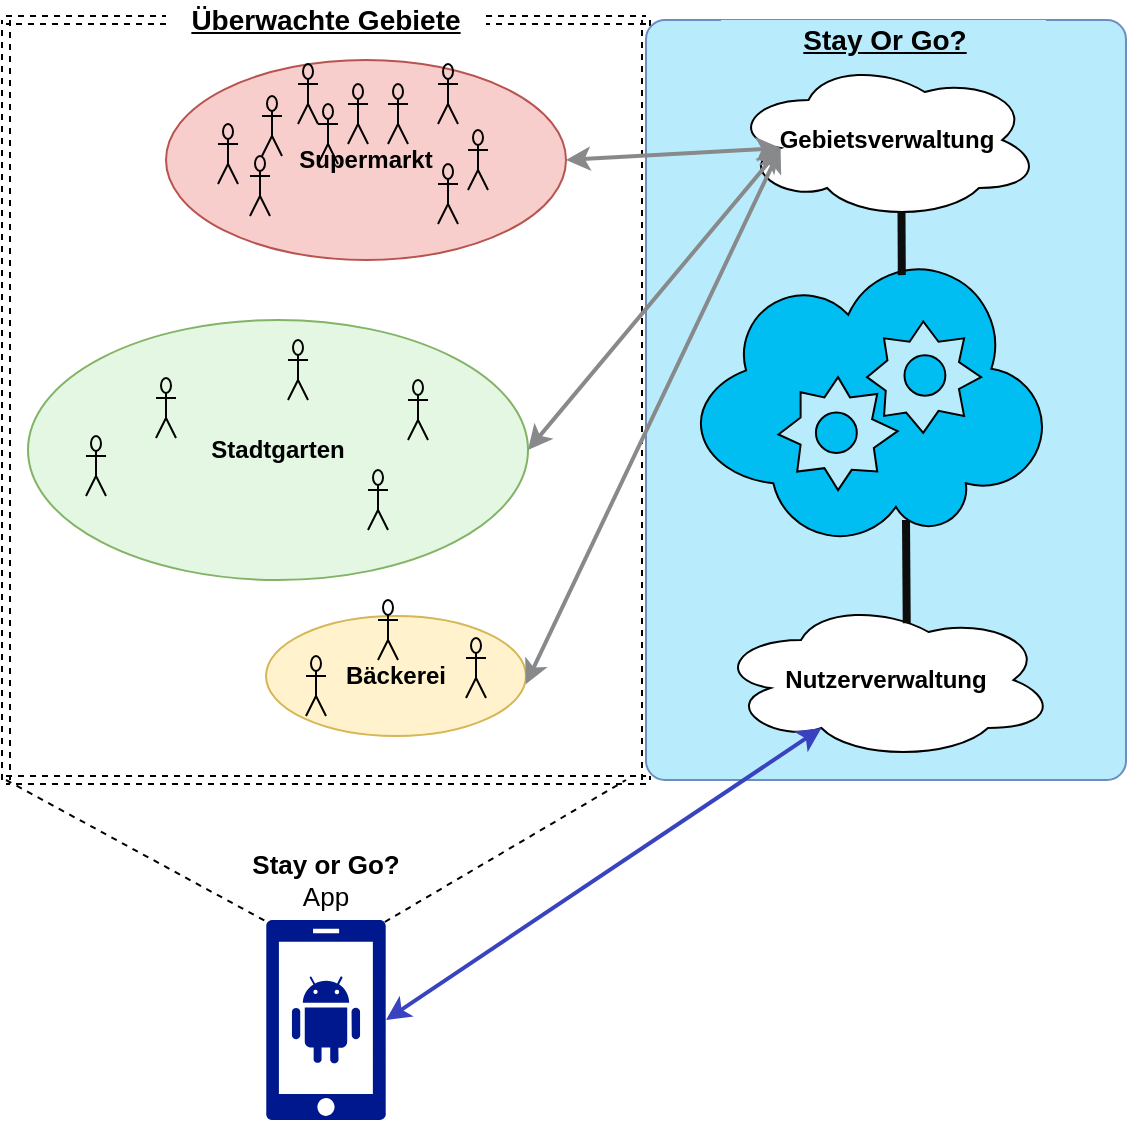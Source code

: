 <mxfile version="12.8.8" type="github">
  <diagram id="TmXbN3po548GBnlmAwbr" name="Page-1">
    <mxGraphModel dx="1503" dy="779" grid="1" gridSize="10" guides="1" tooltips="1" connect="1" arrows="1" fold="1" page="1" pageScale="1" pageWidth="850" pageHeight="1100" math="0" shadow="0">
      <root>
        <mxCell id="0" />
        <mxCell id="1" parent="0" />
        <mxCell id="7OuSPlXaUR59k3nLAixx-25" value="" style="group" vertex="1" connectable="0" parent="1">
          <mxGeometry x="90" y="450" width="130" height="68" as="geometry" />
        </mxCell>
        <mxCell id="7OuSPlXaUR59k3nLAixx-2" value="&lt;b&gt;Bäckerei&lt;/b&gt;" style="ellipse;whiteSpace=wrap;html=1;strokeColor=#d6b656;fillColor=#fff2cc;" vertex="1" parent="7OuSPlXaUR59k3nLAixx-25">
          <mxGeometry y="8" width="130" height="60" as="geometry" />
        </mxCell>
        <mxCell id="7OuSPlXaUR59k3nLAixx-3" value="" style="shape=umlActor;verticalLabelPosition=bottom;labelBackgroundColor=#ffffff;verticalAlign=top;html=1;outlineConnect=0;strokeColor=#000000;fillColor=none;" vertex="1" parent="7OuSPlXaUR59k3nLAixx-25">
          <mxGeometry x="20" y="28" width="10" height="30" as="geometry" />
        </mxCell>
        <mxCell id="7OuSPlXaUR59k3nLAixx-5" value="" style="shape=umlActor;verticalLabelPosition=bottom;labelBackgroundColor=#ffffff;verticalAlign=top;html=1;outlineConnect=0;strokeColor=#000000;fillColor=none;" vertex="1" parent="7OuSPlXaUR59k3nLAixx-25">
          <mxGeometry x="56" width="10" height="30" as="geometry" />
        </mxCell>
        <mxCell id="7OuSPlXaUR59k3nLAixx-6" value="" style="shape=umlActor;verticalLabelPosition=bottom;labelBackgroundColor=#ffffff;verticalAlign=top;html=1;outlineConnect=0;strokeColor=#000000;fillColor=none;" vertex="1" parent="7OuSPlXaUR59k3nLAixx-25">
          <mxGeometry x="100" y="19" width="10" height="30" as="geometry" />
        </mxCell>
        <mxCell id="7OuSPlXaUR59k3nLAixx-24" value="" style="group" vertex="1" connectable="0" parent="1">
          <mxGeometry x="-29" y="310" width="250" height="130" as="geometry" />
        </mxCell>
        <mxCell id="7OuSPlXaUR59k3nLAixx-20" value="&lt;b&gt;Stadtgarten&lt;/b&gt;" style="ellipse;whiteSpace=wrap;html=1;strokeColor=#82b366;fillColor=#E3F7E2;" vertex="1" parent="7OuSPlXaUR59k3nLAixx-24">
          <mxGeometry width="250" height="130" as="geometry" />
        </mxCell>
        <mxCell id="7OuSPlXaUR59k3nLAixx-21" value="" style="shape=umlActor;verticalLabelPosition=bottom;labelBackgroundColor=#ffffff;verticalAlign=top;html=1;outlineConnect=0;strokeColor=#000000;fillColor=none;" vertex="1" parent="7OuSPlXaUR59k3nLAixx-24">
          <mxGeometry x="64" y="29" width="10" height="30" as="geometry" />
        </mxCell>
        <mxCell id="7OuSPlXaUR59k3nLAixx-22" value="" style="shape=umlActor;verticalLabelPosition=bottom;labelBackgroundColor=#ffffff;verticalAlign=top;html=1;outlineConnect=0;strokeColor=#000000;fillColor=none;" vertex="1" parent="7OuSPlXaUR59k3nLAixx-24">
          <mxGeometry x="190" y="30" width="10" height="30" as="geometry" />
        </mxCell>
        <mxCell id="7OuSPlXaUR59k3nLAixx-23" value="" style="shape=umlActor;verticalLabelPosition=bottom;labelBackgroundColor=#ffffff;verticalAlign=top;html=1;outlineConnect=0;strokeColor=#000000;fillColor=none;" vertex="1" parent="7OuSPlXaUR59k3nLAixx-24">
          <mxGeometry x="29" y="58" width="10" height="30" as="geometry" />
        </mxCell>
        <mxCell id="7OuSPlXaUR59k3nLAixx-4" value="" style="shape=umlActor;verticalLabelPosition=bottom;labelBackgroundColor=#ffffff;verticalAlign=top;html=1;outlineConnect=0;strokeColor=#000000;fillColor=none;" vertex="1" parent="7OuSPlXaUR59k3nLAixx-24">
          <mxGeometry x="170" y="75" width="10" height="30" as="geometry" />
        </mxCell>
        <mxCell id="7OuSPlXaUR59k3nLAixx-27" value="" style="shape=umlActor;verticalLabelPosition=bottom;labelBackgroundColor=#ffffff;verticalAlign=top;html=1;outlineConnect=0;strokeColor=#000000;fillColor=none;" vertex="1" parent="7OuSPlXaUR59k3nLAixx-24">
          <mxGeometry x="130" y="10" width="10" height="30" as="geometry" />
        </mxCell>
        <mxCell id="7OuSPlXaUR59k3nLAixx-28" value="" style="group" vertex="1" connectable="0" parent="1">
          <mxGeometry x="40" y="180" width="200" height="100" as="geometry" />
        </mxCell>
        <mxCell id="7OuSPlXaUR59k3nLAixx-8" value="&lt;b&gt;Supermarkt&lt;/b&gt;" style="ellipse;whiteSpace=wrap;html=1;strokeColor=#b85450;fillColor=#f8cecc;" vertex="1" parent="7OuSPlXaUR59k3nLAixx-28">
          <mxGeometry width="200" height="100" as="geometry" />
        </mxCell>
        <mxCell id="7OuSPlXaUR59k3nLAixx-9" value="" style="shape=umlActor;verticalLabelPosition=bottom;labelBackgroundColor=#ffffff;verticalAlign=top;html=1;outlineConnect=0;strokeColor=#000000;fillColor=none;" vertex="1" parent="7OuSPlXaUR59k3nLAixx-28">
          <mxGeometry x="26" y="32" width="10" height="30" as="geometry" />
        </mxCell>
        <mxCell id="7OuSPlXaUR59k3nLAixx-10" value="" style="shape=umlActor;verticalLabelPosition=bottom;labelBackgroundColor=#ffffff;verticalAlign=top;html=1;outlineConnect=0;strokeColor=#000000;fillColor=none;" vertex="1" parent="7OuSPlXaUR59k3nLAixx-28">
          <mxGeometry x="42" y="48" width="10" height="30" as="geometry" />
        </mxCell>
        <mxCell id="7OuSPlXaUR59k3nLAixx-11" value="" style="shape=umlActor;verticalLabelPosition=bottom;labelBackgroundColor=#ffffff;verticalAlign=top;html=1;outlineConnect=0;strokeColor=#000000;fillColor=none;" vertex="1" parent="7OuSPlXaUR59k3nLAixx-28">
          <mxGeometry x="66" y="2" width="10" height="30" as="geometry" />
        </mxCell>
        <mxCell id="7OuSPlXaUR59k3nLAixx-12" value="" style="shape=umlActor;verticalLabelPosition=bottom;labelBackgroundColor=#ffffff;verticalAlign=top;html=1;outlineConnect=0;strokeColor=#000000;fillColor=none;" vertex="1" parent="7OuSPlXaUR59k3nLAixx-28">
          <mxGeometry x="48" y="18" width="10" height="30" as="geometry" />
        </mxCell>
        <mxCell id="7OuSPlXaUR59k3nLAixx-13" value="" style="shape=umlActor;verticalLabelPosition=bottom;labelBackgroundColor=#ffffff;verticalAlign=top;html=1;outlineConnect=0;strokeColor=#000000;fillColor=none;" vertex="1" parent="7OuSPlXaUR59k3nLAixx-28">
          <mxGeometry x="91" y="12" width="10" height="30" as="geometry" />
        </mxCell>
        <mxCell id="7OuSPlXaUR59k3nLAixx-14" value="" style="shape=umlActor;verticalLabelPosition=bottom;labelBackgroundColor=#ffffff;verticalAlign=top;html=1;outlineConnect=0;strokeColor=#000000;fillColor=none;" vertex="1" parent="7OuSPlXaUR59k3nLAixx-28">
          <mxGeometry x="151" y="35" width="10" height="30" as="geometry" />
        </mxCell>
        <mxCell id="7OuSPlXaUR59k3nLAixx-15" value="" style="shape=umlActor;verticalLabelPosition=bottom;labelBackgroundColor=#ffffff;verticalAlign=top;html=1;outlineConnect=0;strokeColor=#000000;fillColor=none;" vertex="1" parent="7OuSPlXaUR59k3nLAixx-28">
          <mxGeometry x="136" y="2" width="10" height="30" as="geometry" />
        </mxCell>
        <mxCell id="7OuSPlXaUR59k3nLAixx-16" value="" style="shape=umlActor;verticalLabelPosition=bottom;labelBackgroundColor=#ffffff;verticalAlign=top;html=1;outlineConnect=0;strokeColor=#000000;fillColor=none;" vertex="1" parent="7OuSPlXaUR59k3nLAixx-28">
          <mxGeometry x="136" y="52" width="10" height="30" as="geometry" />
        </mxCell>
        <mxCell id="7OuSPlXaUR59k3nLAixx-17" value="" style="shape=umlActor;verticalLabelPosition=bottom;labelBackgroundColor=#ffffff;verticalAlign=top;html=1;outlineConnect=0;strokeColor=#000000;fillColor=none;" vertex="1" parent="7OuSPlXaUR59k3nLAixx-28">
          <mxGeometry x="76" y="22" width="10" height="30" as="geometry" />
        </mxCell>
        <mxCell id="7OuSPlXaUR59k3nLAixx-18" value="" style="shape=umlActor;verticalLabelPosition=bottom;labelBackgroundColor=#ffffff;verticalAlign=top;html=1;outlineConnect=0;strokeColor=#000000;fillColor=none;" vertex="1" parent="7OuSPlXaUR59k3nLAixx-28">
          <mxGeometry x="111" y="12" width="10" height="30" as="geometry" />
        </mxCell>
        <mxCell id="7OuSPlXaUR59k3nLAixx-30" value="" style="shape=link;html=1;dashed=1;" edge="1" parent="1">
          <mxGeometry width="50" height="50" relative="1" as="geometry">
            <mxPoint x="-40" y="540" as="sourcePoint" />
            <mxPoint x="-40" y="160" as="targetPoint" />
          </mxGeometry>
        </mxCell>
        <mxCell id="7OuSPlXaUR59k3nLAixx-37" value="" style="shape=link;html=1;dashed=1;" edge="1" parent="1">
          <mxGeometry width="50" height="50" relative="1" as="geometry">
            <mxPoint x="280" y="540" as="sourcePoint" />
            <mxPoint x="280" y="160" as="targetPoint" />
          </mxGeometry>
        </mxCell>
        <mxCell id="7OuSPlXaUR59k3nLAixx-39" value="" style="endArrow=none;dashed=1;html=1;entryX=0.01;entryY=0.01;entryDx=0;entryDy=0;entryPerimeter=0;" edge="1" parent="1" target="7OuSPlXaUR59k3nLAixx-29">
          <mxGeometry width="50" height="50" relative="1" as="geometry">
            <mxPoint x="-40" y="540" as="sourcePoint" />
            <mxPoint x="120" y="400" as="targetPoint" />
          </mxGeometry>
        </mxCell>
        <mxCell id="7OuSPlXaUR59k3nLAixx-40" value="" style="endArrow=none;dashed=1;html=1;exitX=0.99;exitY=0.01;exitDx=0;exitDy=0;exitPerimeter=0;" edge="1" parent="1" source="7OuSPlXaUR59k3nLAixx-29">
          <mxGeometry width="50" height="50" relative="1" as="geometry">
            <mxPoint x="70" y="450" as="sourcePoint" />
            <mxPoint x="270" y="540" as="targetPoint" />
          </mxGeometry>
        </mxCell>
        <mxCell id="7OuSPlXaUR59k3nLAixx-29" value="" style="aspect=fixed;pointerEvents=1;shadow=0;dashed=0;html=1;strokeColor=none;labelPosition=center;verticalLabelPosition=bottom;verticalAlign=top;align=center;fillColor=#00188D;shape=mxgraph.mscae.enterprise.android_phone" vertex="1" parent="1">
          <mxGeometry x="90" y="610" width="60" height="100" as="geometry" />
        </mxCell>
        <mxCell id="7OuSPlXaUR59k3nLAixx-31" value="&lt;font style=&quot;font-size: 13px&quot;&gt;&lt;b&gt;Stay or Go? &lt;/b&gt;App&lt;/font&gt;" style="text;html=1;strokeColor=none;fillColor=none;align=center;verticalAlign=middle;whiteSpace=wrap;rounded=0;" vertex="1" parent="1">
          <mxGeometry x="80" y="580" width="80" height="20" as="geometry" />
        </mxCell>
        <mxCell id="7OuSPlXaUR59k3nLAixx-41" value="" style="shape=link;html=1;dashed=1;" edge="1" parent="1">
          <mxGeometry width="50" height="50" relative="1" as="geometry">
            <mxPoint x="280" y="540" as="sourcePoint" />
            <mxPoint x="-40" y="540" as="targetPoint" />
          </mxGeometry>
        </mxCell>
        <mxCell id="7OuSPlXaUR59k3nLAixx-42" value="" style="shape=link;html=1;dashed=1;" edge="1" parent="1" source="7OuSPlXaUR59k3nLAixx-38">
          <mxGeometry width="50" height="50" relative="1" as="geometry">
            <mxPoint x="280" y="160" as="sourcePoint" />
            <mxPoint x="-40" y="160" as="targetPoint" />
          </mxGeometry>
        </mxCell>
        <mxCell id="7OuSPlXaUR59k3nLAixx-44" value="" style="rounded=1;whiteSpace=wrap;html=1;arcSize=4;fillColor=#B8ECFC;strokeColor=#6c8ebf;" vertex="1" parent="1">
          <mxGeometry x="280" y="160" width="240" height="380" as="geometry" />
        </mxCell>
        <mxCell id="7OuSPlXaUR59k3nLAixx-38" value="&lt;b&gt;&lt;u&gt;&lt;font style=&quot;font-size: 14px&quot;&gt;Überwachte Gebiete&lt;/font&gt;&lt;/u&gt;&lt;/b&gt;" style="text;html=1;strokeColor=none;fillColor=none;align=center;verticalAlign=middle;whiteSpace=wrap;rounded=0;" vertex="1" parent="1">
          <mxGeometry x="40" y="150" width="160" height="20" as="geometry" />
        </mxCell>
        <mxCell id="7OuSPlXaUR59k3nLAixx-45" value="" style="shape=link;html=1;dashed=1;" edge="1" parent="1" target="7OuSPlXaUR59k3nLAixx-38">
          <mxGeometry width="50" height="50" relative="1" as="geometry">
            <mxPoint x="280" y="160" as="sourcePoint" />
            <mxPoint x="-40" y="160" as="targetPoint" />
          </mxGeometry>
        </mxCell>
        <mxCell id="7OuSPlXaUR59k3nLAixx-46" value="&lt;span style=&quot;font-size: 14px&quot;&gt;&lt;b&gt;&lt;u&gt;Stay Or Go?&lt;br&gt;&lt;/u&gt;&lt;/b&gt;&lt;/span&gt;" style="text;html=1;strokeColor=none;fillColor=#B8ECFC;align=center;verticalAlign=middle;whiteSpace=wrap;rounded=0;" vertex="1" parent="1">
          <mxGeometry x="317.5" y="160" width="162.5" height="20" as="geometry" />
        </mxCell>
        <mxCell id="7OuSPlXaUR59k3nLAixx-47" value="&lt;b&gt;Nutzerverwaltung&lt;/b&gt;" style="ellipse;shape=cloud;whiteSpace=wrap;html=1;fillColor=#ffffff;" vertex="1" parent="1">
          <mxGeometry x="315" y="450" width="170" height="80" as="geometry" />
        </mxCell>
        <mxCell id="7OuSPlXaUR59k3nLAixx-48" value="" style="endArrow=classic;startArrow=classic;html=1;entryX=0.31;entryY=0.8;entryDx=0;entryDy=0;entryPerimeter=0;exitX=1;exitY=0.5;exitDx=0;exitDy=0;exitPerimeter=0;fillColor=#dae8fc;strokeColor=#3942BF;strokeWidth=2;" edge="1" parent="1" source="7OuSPlXaUR59k3nLAixx-29" target="7OuSPlXaUR59k3nLAixx-47">
          <mxGeometry width="50" height="50" relative="1" as="geometry">
            <mxPoint x="280" y="410" as="sourcePoint" />
            <mxPoint x="330" y="360" as="targetPoint" />
          </mxGeometry>
        </mxCell>
        <mxCell id="7OuSPlXaUR59k3nLAixx-49" value="&lt;b&gt;Gebietsverwaltung&lt;/b&gt;" style="ellipse;shape=cloud;whiteSpace=wrap;html=1;fillColor=#ffffff;" vertex="1" parent="1">
          <mxGeometry x="322.5" y="180" width="155" height="80" as="geometry" />
        </mxCell>
        <mxCell id="7OuSPlXaUR59k3nLAixx-50" value="" style="endArrow=classic;startArrow=classic;html=1;strokeColor=#88898A;strokeWidth=2;entryX=0.16;entryY=0.55;entryDx=0;entryDy=0;entryPerimeter=0;exitX=1;exitY=0.5;exitDx=0;exitDy=0;" edge="1" parent="1" source="7OuSPlXaUR59k3nLAixx-8" target="7OuSPlXaUR59k3nLAixx-49">
          <mxGeometry width="50" height="50" relative="1" as="geometry">
            <mxPoint x="280" y="410" as="sourcePoint" />
            <mxPoint x="330" y="360" as="targetPoint" />
          </mxGeometry>
        </mxCell>
        <mxCell id="7OuSPlXaUR59k3nLAixx-51" value="" style="endArrow=classic;startArrow=classic;html=1;strokeColor=#88898A;strokeWidth=2;entryX=0.16;entryY=0.55;entryDx=0;entryDy=0;entryPerimeter=0;exitX=1;exitY=0.5;exitDx=0;exitDy=0;" edge="1" parent="1" source="7OuSPlXaUR59k3nLAixx-20" target="7OuSPlXaUR59k3nLAixx-49">
          <mxGeometry width="50" height="50" relative="1" as="geometry">
            <mxPoint x="250" y="240" as="sourcePoint" />
            <mxPoint x="339.8" y="234" as="targetPoint" />
          </mxGeometry>
        </mxCell>
        <mxCell id="7OuSPlXaUR59k3nLAixx-52" value="" style="endArrow=classic;startArrow=classic;html=1;strokeColor=#88898A;strokeWidth=2;entryX=0.16;entryY=0.55;entryDx=0;entryDy=0;entryPerimeter=0;exitX=0.999;exitY=0.569;exitDx=0;exitDy=0;exitPerimeter=0;" edge="1" parent="1" source="7OuSPlXaUR59k3nLAixx-2" target="7OuSPlXaUR59k3nLAixx-49">
          <mxGeometry width="50" height="50" relative="1" as="geometry">
            <mxPoint x="260" y="250" as="sourcePoint" />
            <mxPoint x="349.8" y="244" as="targetPoint" />
          </mxGeometry>
        </mxCell>
        <mxCell id="7OuSPlXaUR59k3nLAixx-53" value="" style="verticalLabelPosition=bottom;html=1;verticalAlign=top;align=center;strokeColor=#000000;fillColor=#00BEF2;shape=mxgraph.azure.cloud_service;" vertex="1" parent="1">
          <mxGeometry x="305" y="280" width="175" height="140" as="geometry" />
        </mxCell>
        <mxCell id="7OuSPlXaUR59k3nLAixx-54" value="" style="endArrow=none;html=1;strokeColor=#0D0D0D;strokeWidth=4;entryX=0.55;entryY=0.95;entryDx=0;entryDy=0;entryPerimeter=0;exitX=0.588;exitY=0.054;exitDx=0;exitDy=0;exitPerimeter=0;" edge="1" parent="1" source="7OuSPlXaUR59k3nLAixx-53" target="7OuSPlXaUR59k3nLAixx-49">
          <mxGeometry width="50" height="50" relative="1" as="geometry">
            <mxPoint x="200" y="340" as="sourcePoint" />
            <mxPoint x="250" y="290" as="targetPoint" />
          </mxGeometry>
        </mxCell>
        <mxCell id="7OuSPlXaUR59k3nLAixx-55" value="" style="endArrow=none;html=1;strokeColor=#0D0D0D;strokeWidth=4;exitX=0.561;exitY=0.145;exitDx=0;exitDy=0;exitPerimeter=0;" edge="1" parent="1" source="7OuSPlXaUR59k3nLAixx-47">
          <mxGeometry width="50" height="50" relative="1" as="geometry">
            <mxPoint x="371.5" y="318.0" as="sourcePoint" />
            <mxPoint x="410" y="410" as="targetPoint" />
          </mxGeometry>
        </mxCell>
      </root>
    </mxGraphModel>
  </diagram>
</mxfile>
